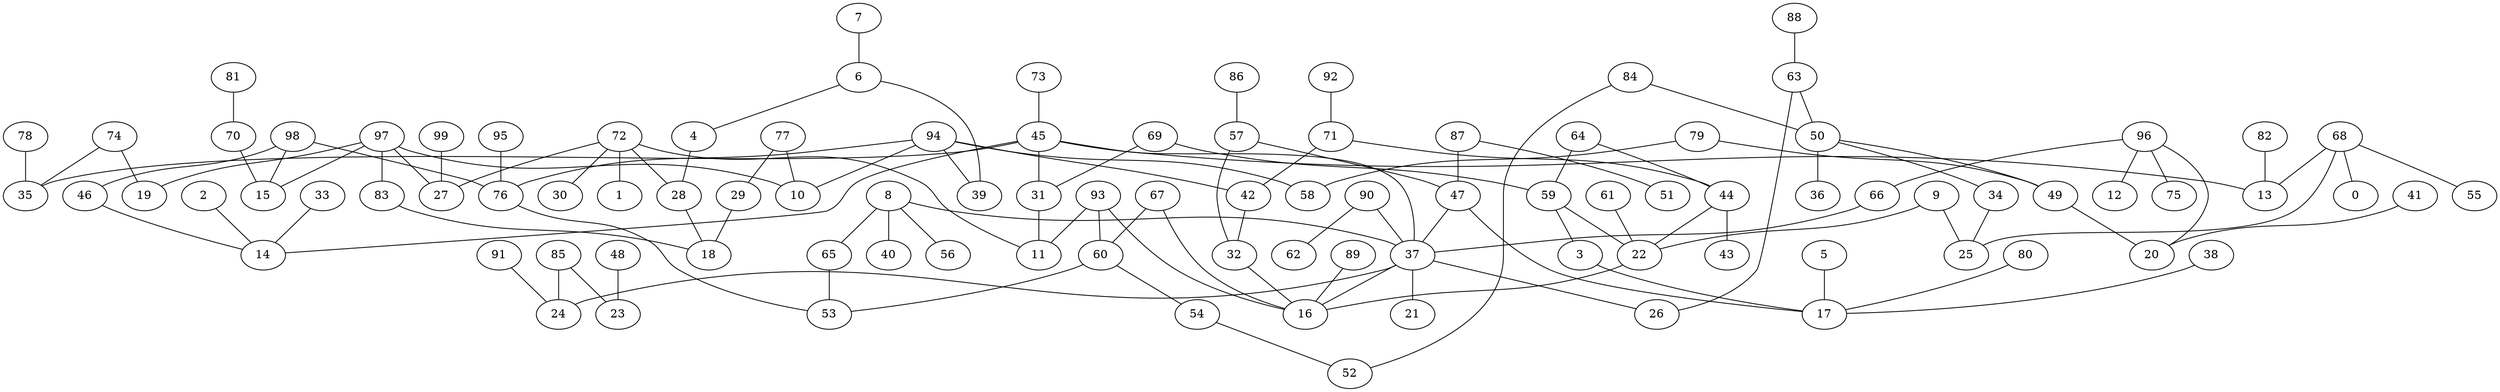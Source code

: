 digraph GG_graph {

subgraph G_graph {
edge [color = black]
"98" -> "46" [dir = none]
"98" -> "15" [dir = none]
"4" -> "28" [dir = none]
"5" -> "17" [dir = none]
"78" -> "35" [dir = none]
"91" -> "24" [dir = none]
"87" -> "51" [dir = none]
"87" -> "47" [dir = none]
"48" -> "23" [dir = none]
"41" -> "20" [dir = none]
"54" -> "52" [dir = none]
"82" -> "13" [dir = none]
"79" -> "49" [dir = none]
"80" -> "17" [dir = none]
"72" -> "28" [dir = none]
"72" -> "30" [dir = none]
"72" -> "1" [dir = none]
"72" -> "11" [dir = none]
"65" -> "53" [dir = none]
"7" -> "6" [dir = none]
"92" -> "71" [dir = none]
"83" -> "18" [dir = none]
"85" -> "23" [dir = none]
"85" -> "24" [dir = none]
"22" -> "16" [dir = none]
"70" -> "15" [dir = none]
"66" -> "37" [dir = none]
"95" -> "76" [dir = none]
"69" -> "31" [dir = none]
"81" -> "70" [dir = none]
"8" -> "56" [dir = none]
"8" -> "40" [dir = none]
"8" -> "37" [dir = none]
"99" -> "27" [dir = none]
"74" -> "19" [dir = none]
"32" -> "16" [dir = none]
"57" -> "47" [dir = none]
"45" -> "31" [dir = none]
"45" -> "35" [dir = none]
"45" -> "14" [dir = none]
"45" -> "13" [dir = none]
"45" -> "37" [dir = none]
"93" -> "11" [dir = none]
"93" -> "60" [dir = none]
"93" -> "16" [dir = none]
"9" -> "25" [dir = none]
"9" -> "22" [dir = none]
"37" -> "24" [dir = none]
"37" -> "21" [dir = none]
"37" -> "26" [dir = none]
"37" -> "16" [dir = none]
"97" -> "83" [dir = none]
"97" -> "19" [dir = none]
"97" -> "27" [dir = none]
"97" -> "15" [dir = none]
"97" -> "10" [dir = none]
"3" -> "17" [dir = none]
"94" -> "39" [dir = none]
"94" -> "10" [dir = none]
"94" -> "58" [dir = none]
"94" -> "76" [dir = none]
"94" -> "42" [dir = none]
"44" -> "43" [dir = none]
"44" -> "22" [dir = none]
"42" -> "32" [dir = none]
"77" -> "29" [dir = none]
"77" -> "10" [dir = none]
"90" -> "62" [dir = none]
"90" -> "37" [dir = none]
"63" -> "50" [dir = none]
"63" -> "26" [dir = none]
"47" -> "17" [dir = none]
"47" -> "37" [dir = none]
"96" -> "75" [dir = none]
"96" -> "20" [dir = none]
"96" -> "12" [dir = none]
"96" -> "66" [dir = none]
"89" -> "16" [dir = none]
"60" -> "53" [dir = none]
"73" -> "45" [dir = none]
"86" -> "57" [dir = none]
"64" -> "59" [dir = none]
"64" -> "44" [dir = none]
"2" -> "14" [dir = none]
"50" -> "34" [dir = none]
"50" -> "49" [dir = none]
"50" -> "36" [dir = none]
"67" -> "16" [dir = none]
"68" -> "0" [dir = none]
"68" -> "55" [dir = none]
"68" -> "13" [dir = none]
"84" -> "52" [dir = none]
"84" -> "50" [dir = none]
"38" -> "17" [dir = none]
"61" -> "22" [dir = none]
"6" -> "39" [dir = none]
"33" -> "14" [dir = none]
"88" -> "63" [dir = none]
"71" -> "42" [dir = none]
"67" -> "60" [dir = none]
"8" -> "65" [dir = none]
"71" -> "44" [dir = none]
"72" -> "27" [dir = none]
"79" -> "58" [dir = none]
"98" -> "76" [dir = none]
"28" -> "18" [dir = none]
"49" -> "20" [dir = none]
"59" -> "22" [dir = none]
"31" -> "11" [dir = none]
"29" -> "18" [dir = none]
"68" -> "25" [dir = none]
"57" -> "32" [dir = none]
"34" -> "25" [dir = none]
"60" -> "54" [dir = none]
"76" -> "53" [dir = none]
"6" -> "4" [dir = none]
"69" -> "59" [dir = none]
"59" -> "3" [dir = none]
"46" -> "14" [dir = none]
"74" -> "35" [dir = none]
}

}
